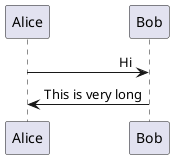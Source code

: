 @startuml
skinparam sequenceMessageAlign right
Alice -> Bob : Hi
Bob -> Alice : This is very long
@enduml